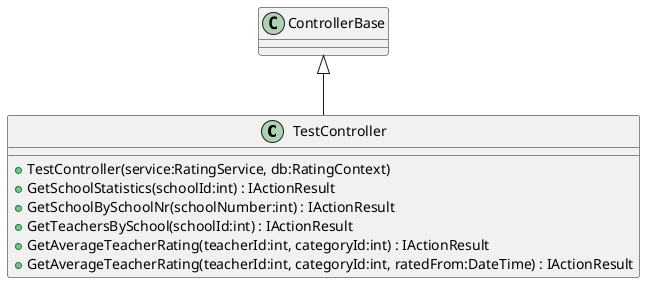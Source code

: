 @startuml
class TestController {
    + TestController(service:RatingService, db:RatingContext)
    + GetSchoolStatistics(schoolId:int) : IActionResult
    + GetSchoolBySchoolNr(schoolNumber:int) : IActionResult
    + GetTeachersBySchool(schoolId:int) : IActionResult
    + GetAverageTeacherRating(teacherId:int, categoryId:int) : IActionResult
    + GetAverageTeacherRating(teacherId:int, categoryId:int, ratedFrom:DateTime) : IActionResult
}
ControllerBase <|-- TestController
@enduml
